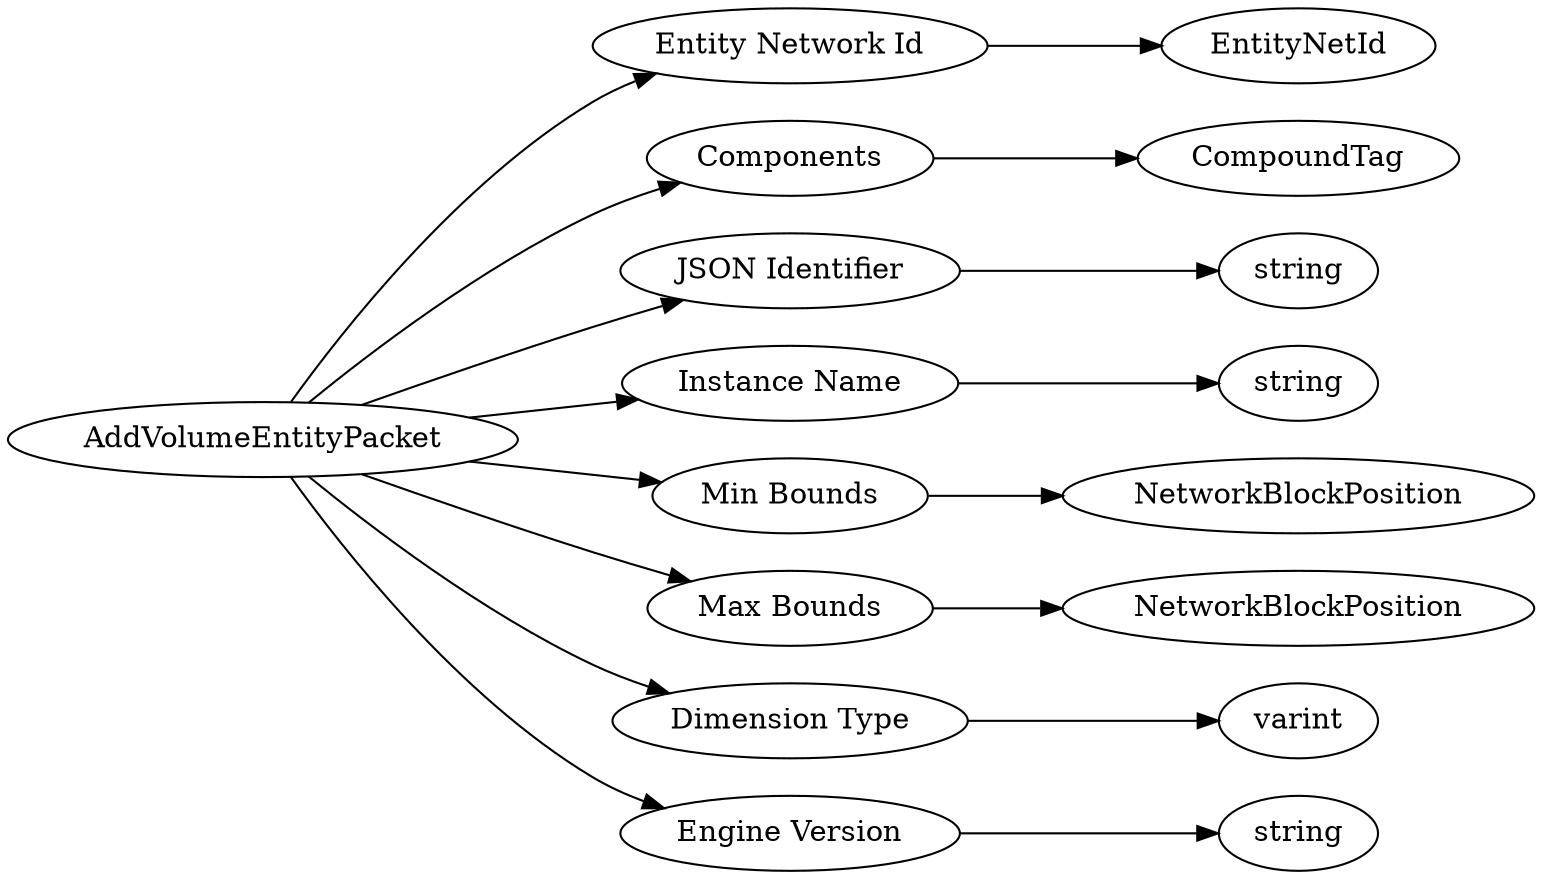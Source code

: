 digraph "AddVolumeEntityPacket" {
rankdir = LR
0
0 -> 1
1 -> 5
0 -> 6
6 -> 7
0 -> 8
8 -> 9
0 -> 10
10 -> 11
0 -> 12
12 -> 13
0 -> 14
14 -> 15
0 -> 16
16 -> 17
0 -> 18
18 -> 19

0 [label="AddVolumeEntityPacket",comment="name: \"AddVolumeEntityPacket\", typeName: \"\", id: 0, branchId: 166, recurseId: -1, attributes: 0, notes: \"\""];
1 [label="Entity Network Id",comment="name: \"Entity Network Id\", typeName: \"EntityNetId\", id: 1, branchId: 0, recurseId: -1, attributes: 256, notes: \"\""];
5 [label="EntityNetId",comment="name: \"EntityNetId\", typeName: \"\", id: 5, branchId: 0, recurseId: -1, attributes: 512, notes: \"\""];
6 [label="Components",comment="name: \"Components\", typeName: \"CompoundTag\", id: 6, branchId: 0, recurseId: -1, attributes: 256, notes: \"\""];
7 [label="CompoundTag",comment="name: \"CompoundTag\", typeName: \"\", id: 7, branchId: 0, recurseId: -1, attributes: 512, notes: \"\""];
8 [label="JSON Identifier",comment="name: \"JSON Identifier\", typeName: \"\", id: 8, branchId: 0, recurseId: -1, attributes: 0, notes: \"\""];
9 [label="string",comment="name: \"string\", typeName: \"\", id: 9, branchId: 0, recurseId: -1, attributes: 512, notes: \"\""];
10 [label="Instance Name",comment="name: \"Instance Name\", typeName: \"\", id: 10, branchId: 0, recurseId: -1, attributes: 0, notes: \"\""];
11 [label="string",comment="name: \"string\", typeName: \"\", id: 11, branchId: 0, recurseId: -1, attributes: 512, notes: \"\""];
12 [label="Min Bounds",comment="name: \"Min Bounds\", typeName: \"NetworkBlockPosition\", id: 12, branchId: 0, recurseId: -1, attributes: 256, notes: \"\""];
13 [label="NetworkBlockPosition",comment="name: \"NetworkBlockPosition\", typeName: \"\", id: 13, branchId: 0, recurseId: -1, attributes: 512, notes: \"\""];
14 [label="Max Bounds",comment="name: \"Max Bounds\", typeName: \"NetworkBlockPosition\", id: 14, branchId: 0, recurseId: -1, attributes: 256, notes: \"\""];
15 [label="NetworkBlockPosition",comment="name: \"NetworkBlockPosition\", typeName: \"\", id: 15, branchId: 0, recurseId: -1, attributes: 512, notes: \"\""];
16 [label="Dimension Type",comment="name: \"Dimension Type\", typeName: \"\", id: 16, branchId: 0, recurseId: -1, attributes: 0, notes: \"\""];
17 [label="varint",comment="name: \"varint\", typeName: \"\", id: 17, branchId: 0, recurseId: -1, attributes: 512, notes: \"\""];
18 [label="Engine Version",comment="name: \"Engine Version\", typeName: \"\", id: 18, branchId: 0, recurseId: -1, attributes: 0, notes: \"Semantic version string\""];
19 [label="string",comment="name: \"string\", typeName: \"\", id: 19, branchId: 0, recurseId: -1, attributes: 512, notes: \"\""];
{ rank = max;5;7;9;11;13;15;17;19}

}
